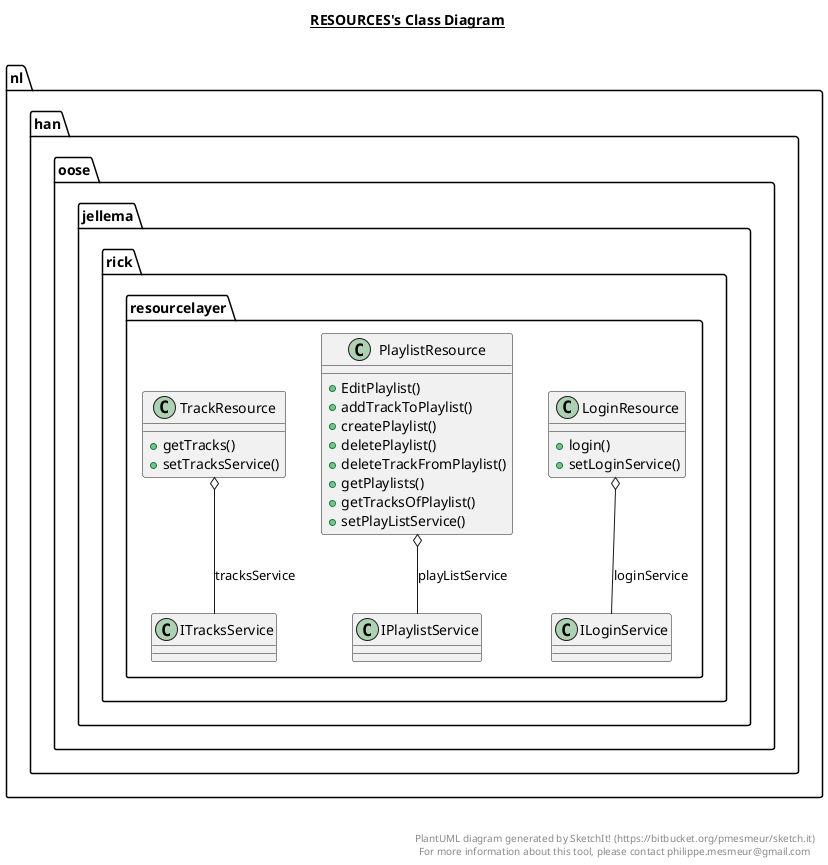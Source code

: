 @startuml

title __RESOURCES's Class Diagram__\n

  namespace nl.han.oose.jellema.rick.resourcelayer {
    class nl.han.oose.jellema.rick.resourcelayer.LoginResource {
        + login()
        + setLoginService()
    }
  }
  

  namespace nl.han.oose.jellema.rick.resourcelayer {
    class nl.han.oose.jellema.rick.resourcelayer.PlaylistResource {
        + EditPlaylist()
        + addTrackToPlaylist()
        + createPlaylist()
        + deletePlaylist()
        + deleteTrackFromPlaylist()
        + getPlaylists()
        + getTracksOfPlaylist()
        + setPlayListService()
    }
  }
  

  namespace nl.han.oose.jellema.rick.resourcelayer {
    class nl.han.oose.jellema.rick.resourcelayer.TrackResource {
        + getTracks()
        + setTracksService()
    }
  }
  

  nl.han.oose.jellema.rick.resourcelayer.LoginResource o-- nl.han.oose.jellema.rick.resourcelayer.ILoginService : loginService
  nl.han.oose.jellema.rick.resourcelayer.PlaylistResource o-- nl.han.oose.jellema.rick.resourcelayer.IPlaylistService : playListService
  nl.han.oose.jellema.rick.resourcelayer.TrackResource o-- nl.han.oose.jellema.rick.resourcelayer.ITracksService : tracksService


right footer


PlantUML diagram generated by SketchIt! (https://bitbucket.org/pmesmeur/sketch.it)
For more information about this tool, please contact philippe.mesmeur@gmail.com
endfooter

@enduml
